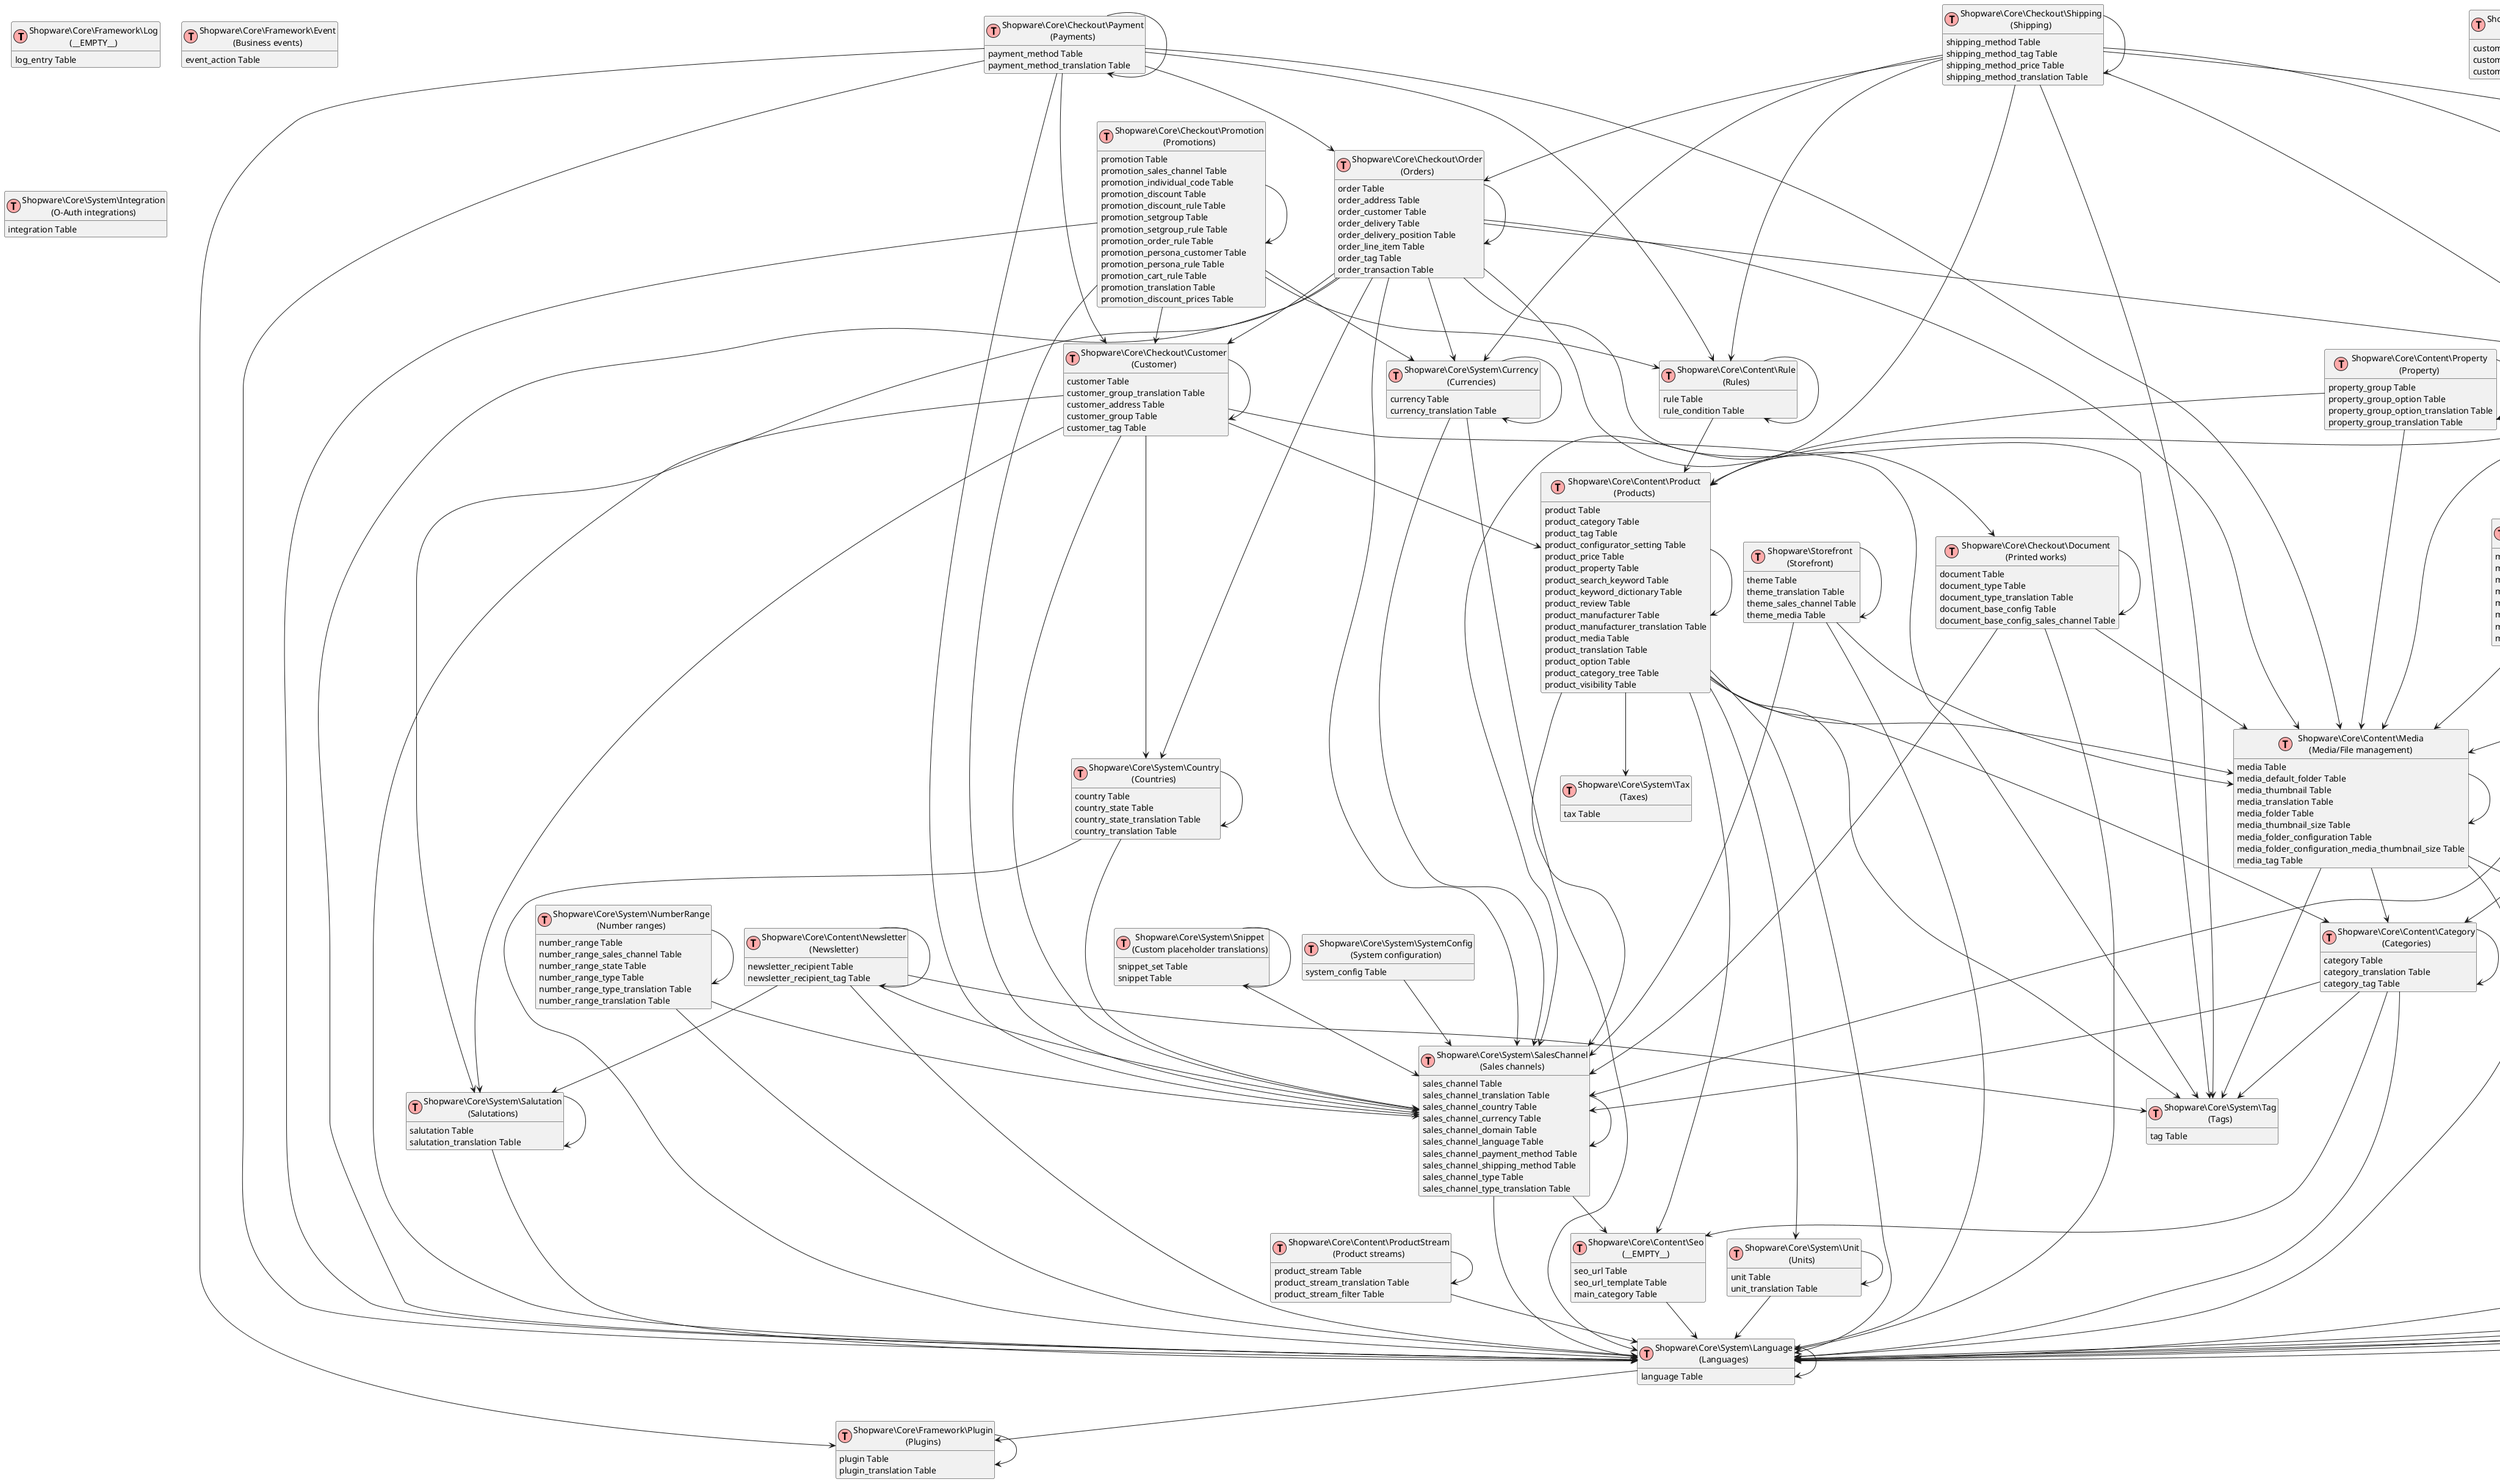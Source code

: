 @startuml
' uncomment the line below if you're using computer with a retina display
' skinparam dpi 300
!define Table(name,desc) class name as "desc" << (T,#FFAAAA) >>
!define ForeignTable(name,desc) class name as "desc" << (T,#ada6a6) >>
!define TranslationTable(name,desc) class name as "desc" << (I,#4286f4) >>
' we use bold for primary key
' green color for unique
' and underscore for not_null
!define primary_key(x) <b>x</b>
!define unique(x) <color:green>x</color>
!define not_null(x) <u>x</u>
' other tags available:
' <i></i>
' <back:COLOR></color>, where color is a color name or html color code
' (#FFAACC)
' see: http://plantuml.com/classes.html#More
hide methods
hide stereotypes
hide empty members
skinparam backgroundColor #FFFFFF

' entities

Table(ShopwareCoreFrameworkLogging, "Shopware\Core\Framework\Log\n(__EMPTY__)") {
   log_entry Table
}
Table(ShopwareCoreFrameworkAcl, "Shopware\Core\Framework\Api\Acl\n(__EMPTY__)") {
   acl_resource Table
   acl_role Table
   acl_user_role Table
}
Table(ShopwareCoreFrameworkCustomField, "Shopware\Core\System\CustomField\n(Custom Fields/EAV)") {
   custom_field Table
   custom_field_set Table
   custom_field_set_relation Table
}
Table(ShopwareCoreFrameworkEvent, "Shopware\Core\Framework\Event\n(Business events)") {
   event_action Table
}
Table(ShopwareCoreFrameworkMessageQueue, "Shopware\Core\Framework\MessageQueue\n(Asynchronous messaging)") {
   dead_message Table
   message_queue_stats Table
}
Table(ShopwareCoreFrameworkPlugin, "Shopware\Core\Framework\Plugin\n(Plugins)") {
   plugin Table
   plugin_translation Table
}
Table(ShopwareCoreFrameworkScheduledTask, "Shopware\Core\Framework\MessageQueue\ScheduledTask\n(Scheduled messages)") {
   scheduled_task Table
}
Table(ShopwareCoreFrameworkLanguage, "Shopware\Core\System\Language\n(Languages)") {
   language Table
}
Table(ShopwareCoreFrameworkSeo, "Shopware\Core\Content\Seo\n(__EMPTY__)") {
   seo_url Table
   seo_url_template Table
   main_category Table
}
Table(ShopwareCoreSystemSalesChannel, "Shopware\Core\System\SalesChannel\n(Sales channels)") {
   sales_channel Table
   sales_channel_translation Table
   sales_channel_country Table
   sales_channel_currency Table
   sales_channel_domain Table
   sales_channel_language Table
   sales_channel_payment_method Table
   sales_channel_shipping_method Table
   sales_channel_type Table
   sales_channel_type_translation Table
}
Table(ShopwareCoreSystemCountry, "Shopware\Core\System\Country\n(Countries)") {
   country Table
   country_state Table
   country_state_translation Table
   country_translation Table
}
Table(ShopwareCoreSystemCurrency, "Shopware\Core\System\Currency\n(Currencies)") {
   currency Table
   currency_translation Table
}
Table(ShopwareCoreSystemLocale, "Shopware\Core\System\Locale\n(Locales)") {
   locale Table
   locale_translation Table
}
Table(ShopwareCoreFrameworkSnippet, "Shopware\Core\System\Snippet\n(Custom placeholder translations)") {
   snippet_set Table
   snippet Table
}
Table(ShopwareCoreSystemSalutation, "Shopware\Core\System\Salutation\n(Salutations)") {
   salutation Table
   salutation_translation Table
}
Table(ShopwareCoreSystemTax, "Shopware\Core\System\Tax\n(Taxes)") {
   tax Table
}
Table(ShopwareCoreSystemUnit, "Shopware\Core\System\Unit\n(Units)") {
   unit Table
   unit_translation Table
}
Table(ShopwareCoreSystemUser, "Shopware\Core\System\User\n(Admin Accounts)") {
   user Table
   user_access_key Table
   user_recovery Table
}
Table(ShopwareCoreSystemIntegration, "Shopware\Core\System\Integration\n(O-Auth integrations)") {
   integration Table
}
Table(ShopwareCoreSystemStateMachine, "Shopware\Core\System\StateMachine\n(State machine)") {
   state_machine Table
   state_machine_translation Table
   state_machine_state Table
   state_machine_state_translation Table
   state_machine_transition Table
   state_machine_history Table
}
Table(ShopwareCoreSystemSystemConfig, "Shopware\Core\System\SystemConfig\n(System configuration)") {
   system_config Table
}
Table(ShopwareCoreSystemNumberRange, "Shopware\Core\System\NumberRange\n(Number ranges)") {
   number_range Table
   number_range_sales_channel Table
   number_range_state Table
   number_range_type Table
   number_range_type_translation Table
   number_range_translation Table
}
Table(ShopwareCoreSystemTag, "Shopware\Core\System\Tag\n(Tags)") {
   tag Table
}
Table(ShopwareCoreContentCategory, "Shopware\Core\Content\Category\n(Categories)") {
   category Table
   category_translation Table
   category_tag Table
}
Table(ShopwareCoreContentMedia, "Shopware\Core\Content\Media\n(Media/File management)") {
   media Table
   media_default_folder Table
   media_thumbnail Table
   media_translation Table
   media_folder Table
   media_thumbnail_size Table
   media_folder_configuration Table
   media_folder_configuration_media_thumbnail_size Table
   media_tag Table
}
Table(ShopwareCoreContentProduct, "Shopware\Core\Content\Product\n(Products)") {
   product Table
   product_category Table
   product_tag Table
   product_configurator_setting Table
   product_price Table
   product_property Table
   product_search_keyword Table
   product_keyword_dictionary Table
   product_review Table
   product_manufacturer Table
   product_manufacturer_translation Table
   product_media Table
   product_translation Table
   product_option Table
   product_category_tree Table
   product_visibility Table
}
Table(ShopwareCoreContentDeliveryTime, "Shopware\Core\System\DeliveryTime\n(Delivery time)") {
   delivery_time Table
   delivery_time_translation Table
}
Table(ShopwareCoreContentNewsletter, "Shopware\Core\Content\Newsletter\n(Newsletter)") {
   newsletter_recipient Table
   newsletter_recipient_tag Table
}
Table(ShopwareCoreContentRule, "Shopware\Core\Content\Rule\n(Rules)") {
   rule Table
   rule_condition Table
}
Table(ShopwareCoreContentProductStream, "Shopware\Core\Content\ProductStream\n(Product streams)") {
   product_stream Table
   product_stream_translation Table
   product_stream_filter Table
}
Table(ShopwareCoreContentProperty, "Shopware\Core\Content\Property\n(Property)") {
   property_group Table
   property_group_option Table
   property_group_option_translation Table
   property_group_translation Table
}
Table(ShopwareCoreContentCms, "Shopware\Core\Content\Cms\n(Content Management)") {
   cms_page Table
   cms_page_translation Table
   cms_section Table
   cms_block Table
   cms_slot Table
   cms_slot_translation Table
}
Table(ShopwareCoreContentMailTemplate, "Shopware\Core\Content\MailTemplate\n(Mailing)") {
   mail_template Table
   mail_template_translation Table
   mail_template_type Table
   mail_template_type_translation Table
   mail_template_sales_channel Table
   mail_template_media Table
   mail_header_footer Table
   mail_header_footer_translation Table
}
Table(ShopwareCoreContentImportExport, "Shopware\Core\Content\ImportExport\n(Import/Export)") {
   import_export_profile Table
   import_export_log Table
   import_export_file Table
}
Table(ShopwareCoreCheckoutCustomer, "Shopware\Core\Checkout\Customer\n(Customer)") {
   customer Table
   customer_group_translation Table
   customer_address Table
   customer_group Table
   customer_tag Table
}
Table(ShopwareCoreCheckoutDocument, "Shopware\Core\Checkout\Document\n(Printed works)") {
   document Table
   document_type Table
   document_type_translation Table
   document_base_config Table
   document_base_config_sales_channel Table
}
Table(ShopwareCoreCheckoutOrder, "Shopware\Core\Checkout\Order\n(Orders)") {
   order Table
   order_address Table
   order_customer Table
   order_delivery Table
   order_delivery_position Table
   order_line_item Table
   order_tag Table
   order_transaction Table
}
Table(ShopwareCoreCheckoutPayment, "Shopware\Core\Checkout\Payment\n(Payments)") {
   payment_method Table
   payment_method_translation Table
}
Table(ShopwareCoreCheckoutPromotion, "Shopware\Core\Checkout\Promotion\n(Promotions)") {
   promotion Table
   promotion_sales_channel Table
   promotion_individual_code Table
   promotion_discount Table
   promotion_discount_rule Table
   promotion_setgroup Table
   promotion_setgroup_rule Table
   promotion_order_rule Table
   promotion_persona_customer Table
   promotion_persona_rule Table
   promotion_cart_rule Table
   promotion_translation Table
   promotion_discount_prices Table
}
Table(ShopwareCoreCheckoutShipping, "Shopware\Core\Checkout\Shipping\n(Shipping)") {
   shipping_method Table
   shipping_method_tag Table
   shipping_method_price Table
   shipping_method_translation Table
}
Table(ShopwareStorefront, "Shopware\Storefront\n(Storefront)") {
   theme Table
   theme_translation Table
   theme_sales_channel Table
   theme_media Table
}

' relationshipd

ShopwareCoreFrameworkAcl --> ShopwareCoreFrameworkAcl
ShopwareCoreSystemUser --> ShopwareCoreFrameworkAcl
ShopwareCoreFrameworkCustomField --> ShopwareCoreFrameworkCustomField
ShopwareCoreFrameworkScheduledTask --> ShopwareCoreFrameworkMessageQueue
ShopwareCoreFrameworkPlugin --> ShopwareCoreFrameworkPlugin
ShopwareCoreCheckoutPayment --> ShopwareCoreFrameworkPlugin
ShopwareCoreFrameworkLanguage --> ShopwareCoreFrameworkPlugin
ShopwareCoreFrameworkLanguage --> ShopwareCoreFrameworkLanguage
ShopwareCoreSystemLocale --> ShopwareCoreFrameworkLanguage
ShopwareCoreSystemSalesChannel --> ShopwareCoreFrameworkLanguage
ShopwareCoreCheckoutCustomer --> ShopwareCoreFrameworkLanguage
ShopwareCoreContentNewsletter --> ShopwareCoreFrameworkLanguage
ShopwareCoreCheckoutOrder --> ShopwareCoreFrameworkLanguage
ShopwareCoreContentCategory --> ShopwareCoreFrameworkLanguage
ShopwareCoreSystemCountry --> ShopwareCoreFrameworkLanguage
ShopwareCoreSystemCurrency --> ShopwareCoreFrameworkLanguage
ShopwareCoreContentMedia --> ShopwareCoreFrameworkLanguage
ShopwareCoreCheckoutPayment --> ShopwareCoreFrameworkLanguage
ShopwareCoreContentProduct --> ShopwareCoreFrameworkLanguage
ShopwareCoreCheckoutShipping --> ShopwareCoreFrameworkLanguage
ShopwareCoreSystemUnit --> ShopwareCoreFrameworkLanguage
ShopwareCoreContentProperty --> ShopwareCoreFrameworkLanguage
ShopwareCoreSystemSalutation --> ShopwareCoreFrameworkLanguage
ShopwareCoreContentProductStream --> ShopwareCoreFrameworkLanguage
ShopwareCoreSystemStateMachine --> ShopwareCoreFrameworkLanguage
ShopwareCoreContentCms --> ShopwareCoreFrameworkLanguage
ShopwareCoreContentMailTemplate --> ShopwareCoreFrameworkLanguage
ShopwareCoreCheckoutDocument --> ShopwareCoreFrameworkLanguage
ShopwareCoreSystemNumberRange --> ShopwareCoreFrameworkLanguage
ShopwareCoreContentDeliveryTime --> ShopwareCoreFrameworkLanguage
ShopwareCoreCheckoutPromotion --> ShopwareCoreFrameworkLanguage
ShopwareCoreFrameworkSeo --> ShopwareCoreFrameworkLanguage
ShopwareStorefront --> ShopwareCoreFrameworkLanguage
ShopwareCoreSystemSalesChannel --> ShopwareCoreFrameworkSeo
ShopwareCoreContentProduct --> ShopwareCoreFrameworkSeo
ShopwareCoreContentCategory --> ShopwareCoreFrameworkSeo
ShopwareCoreSystemSalesChannel --> ShopwareCoreSystemSalesChannel
ShopwareCoreCheckoutCustomer --> ShopwareCoreSystemSalesChannel
ShopwareCoreSystemCurrency --> ShopwareCoreSystemSalesChannel
ShopwareCoreCheckoutPayment --> ShopwareCoreSystemSalesChannel
ShopwareCoreCheckoutShipping --> ShopwareCoreSystemSalesChannel
ShopwareCoreSystemCountry --> ShopwareCoreSystemSalesChannel
ShopwareCoreCheckoutOrder --> ShopwareCoreSystemSalesChannel
ShopwareCoreSystemSystemConfig --> ShopwareCoreSystemSalesChannel
ShopwareCoreContentCategory --> ShopwareCoreSystemSalesChannel
ShopwareCoreContentProduct --> ShopwareCoreSystemSalesChannel
ShopwareCoreContentMailTemplate --> ShopwareCoreSystemSalesChannel
ShopwareCoreContentNewsletter --> ShopwareCoreSystemSalesChannel
ShopwareCoreSystemNumberRange --> ShopwareCoreSystemSalesChannel
ShopwareCoreCheckoutPromotion --> ShopwareCoreSystemSalesChannel
ShopwareCoreCheckoutDocument --> ShopwareCoreSystemSalesChannel
ShopwareStorefront --> ShopwareCoreSystemSalesChannel
ShopwareCoreFrameworkSnippet --> ShopwareCoreSystemSalesChannel
ShopwareCoreSystemCountry --> ShopwareCoreSystemCountry
ShopwareCoreCheckoutCustomer --> ShopwareCoreSystemCountry
ShopwareCoreCheckoutOrder --> ShopwareCoreSystemCountry
ShopwareCoreSystemCurrency --> ShopwareCoreSystemCurrency
ShopwareCoreCheckoutOrder --> ShopwareCoreSystemCurrency
ShopwareCoreCheckoutShipping --> ShopwareCoreSystemCurrency
ShopwareCoreCheckoutPromotion --> ShopwareCoreSystemCurrency
ShopwareCoreSystemLocale --> ShopwareCoreSystemLocale
ShopwareCoreSystemUser --> ShopwareCoreSystemLocale
ShopwareCoreFrameworkSnippet --> ShopwareCoreFrameworkSnippet
ShopwareCoreSystemSalutation --> ShopwareCoreSystemSalutation
ShopwareCoreCheckoutCustomer --> ShopwareCoreSystemSalutation
ShopwareCoreCheckoutOrder --> ShopwareCoreSystemSalutation
ShopwareCoreContentNewsletter --> ShopwareCoreSystemSalutation
ShopwareCoreContentProduct --> ShopwareCoreSystemTax
ShopwareCoreContentProduct --> ShopwareCoreSystemUnit
ShopwareCoreSystemUnit --> ShopwareCoreSystemUnit
ShopwareCoreContentMedia --> ShopwareCoreSystemUser
ShopwareCoreSystemUser --> ShopwareCoreSystemUser
ShopwareCoreSystemStateMachine --> ShopwareCoreSystemUser
ShopwareCoreContentImportExport --> ShopwareCoreSystemUser
ShopwareCoreSystemStateMachine --> ShopwareCoreSystemStateMachine
ShopwareCoreCheckoutOrder --> ShopwareCoreSystemStateMachine
ShopwareCoreSystemNumberRange --> ShopwareCoreSystemNumberRange
ShopwareCoreContentProduct --> ShopwareCoreSystemTag
ShopwareCoreContentMedia --> ShopwareCoreSystemTag
ShopwareCoreContentCategory --> ShopwareCoreSystemTag
ShopwareCoreCheckoutCustomer --> ShopwareCoreSystemTag
ShopwareCoreCheckoutOrder --> ShopwareCoreSystemTag
ShopwareCoreCheckoutShipping --> ShopwareCoreSystemTag
ShopwareCoreContentNewsletter --> ShopwareCoreSystemTag
ShopwareCoreContentCategory --> ShopwareCoreContentCategory
ShopwareCoreContentMedia --> ShopwareCoreContentCategory
ShopwareCoreContentProduct --> ShopwareCoreContentCategory
ShopwareCoreContentCms --> ShopwareCoreContentCategory
ShopwareCoreContentMedia --> ShopwareCoreContentMedia
ShopwareCoreContentProduct --> ShopwareCoreContentMedia
ShopwareCoreContentProperty --> ShopwareCoreContentMedia
ShopwareCoreContentMailTemplate --> ShopwareCoreContentMedia
ShopwareCoreCheckoutDocument --> ShopwareCoreContentMedia
ShopwareCoreCheckoutShipping --> ShopwareCoreContentMedia
ShopwareCoreCheckoutPayment --> ShopwareCoreContentMedia
ShopwareCoreCheckoutOrder --> ShopwareCoreContentMedia
ShopwareCoreContentCms --> ShopwareCoreContentMedia
ShopwareStorefront --> ShopwareCoreContentMedia
ShopwareCoreContentProduct --> ShopwareCoreContentProduct
ShopwareCoreContentDeliveryTime --> ShopwareCoreContentProduct
ShopwareCoreContentProperty --> ShopwareCoreContentProduct
ShopwareCoreContentRule --> ShopwareCoreContentProduct
ShopwareCoreCheckoutCustomer --> ShopwareCoreContentProduct
ShopwareCoreCheckoutShipping --> ShopwareCoreContentDeliveryTime
ShopwareCoreContentDeliveryTime --> ShopwareCoreContentDeliveryTime
ShopwareCoreContentNewsletter --> ShopwareCoreContentNewsletter
ShopwareCoreContentRule --> ShopwareCoreContentRule
ShopwareCoreCheckoutShipping --> ShopwareCoreContentRule
ShopwareCoreCheckoutPayment --> ShopwareCoreContentRule
ShopwareCoreCheckoutPromotion --> ShopwareCoreContentRule
ShopwareCoreContentProductStream --> ShopwareCoreContentProductStream
ShopwareCoreContentProperty --> ShopwareCoreContentProperty
ShopwareCoreContentCms --> ShopwareCoreContentCms
ShopwareCoreContentMailTemplate --> ShopwareCoreContentMailTemplate
ShopwareCoreContentImportExport --> ShopwareCoreContentImportExport
ShopwareCoreCheckoutCustomer --> ShopwareCoreCheckoutCustomer
ShopwareCoreCheckoutPayment --> ShopwareCoreCheckoutCustomer
ShopwareCoreCheckoutOrder --> ShopwareCoreCheckoutCustomer
ShopwareCoreCheckoutPromotion --> ShopwareCoreCheckoutCustomer
ShopwareCoreCheckoutDocument --> ShopwareCoreCheckoutDocument
ShopwareCoreCheckoutOrder --> ShopwareCoreCheckoutDocument
ShopwareCoreCheckoutOrder --> ShopwareCoreCheckoutOrder
ShopwareCoreCheckoutShipping --> ShopwareCoreCheckoutOrder
ShopwareCoreCheckoutPayment --> ShopwareCoreCheckoutOrder
ShopwareCoreCheckoutPayment --> ShopwareCoreCheckoutPayment
ShopwareCoreCheckoutPromotion --> ShopwareCoreCheckoutPromotion
ShopwareCoreCheckoutShipping --> ShopwareCoreCheckoutShipping
ShopwareStorefront --> ShopwareStorefront
@enduml
